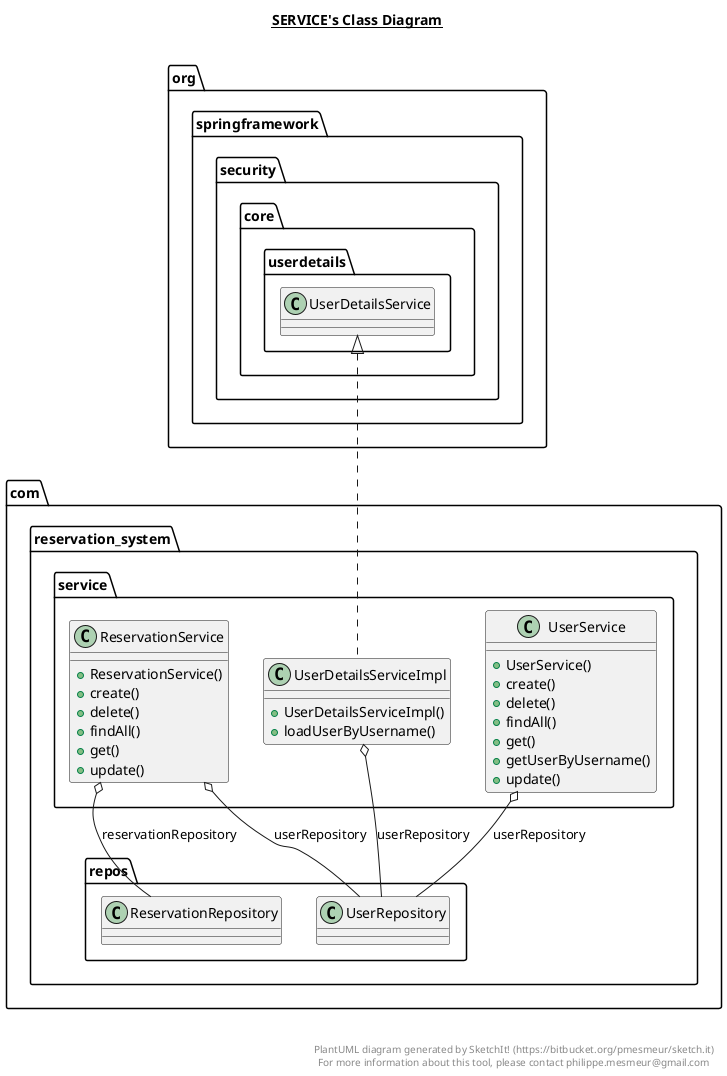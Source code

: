 @startuml

title __SERVICE's Class Diagram__\n

  namespace com.reservation_system {
    namespace service {
      class com.reservation_system.service.ReservationService {
          + ReservationService()
          + create()
          + delete()
          + findAll()
          + get()
          + update()
      }
    }
  }
  

  namespace com.reservation_system {
    namespace service {
      class com.reservation_system.service.UserDetailsServiceImpl {
          + UserDetailsServiceImpl()
          + loadUserByUsername()
      }
    }
  }
  

  namespace com.reservation_system {
    namespace service {
      class com.reservation_system.service.UserService {
          + UserService()
          + create()
          + delete()
          + findAll()
          + get()
          + getUserByUsername()
          + update()
      }
    }
  }
  

  com.reservation_system.service.ReservationService o-- com.reservation_system.repos.ReservationRepository : reservationRepository
  com.reservation_system.service.ReservationService o-- com.reservation_system.repos.UserRepository : userRepository
  com.reservation_system.service.UserDetailsServiceImpl .up.|> org.springframework.security.core.userdetails.UserDetailsService
  com.reservation_system.service.UserDetailsServiceImpl o-- com.reservation_system.repos.UserRepository : userRepository
  com.reservation_system.service.UserService o-- com.reservation_system.repos.UserRepository : userRepository


right footer


PlantUML diagram generated by SketchIt! (https://bitbucket.org/pmesmeur/sketch.it)
For more information about this tool, please contact philippe.mesmeur@gmail.com
endfooter

@enduml
